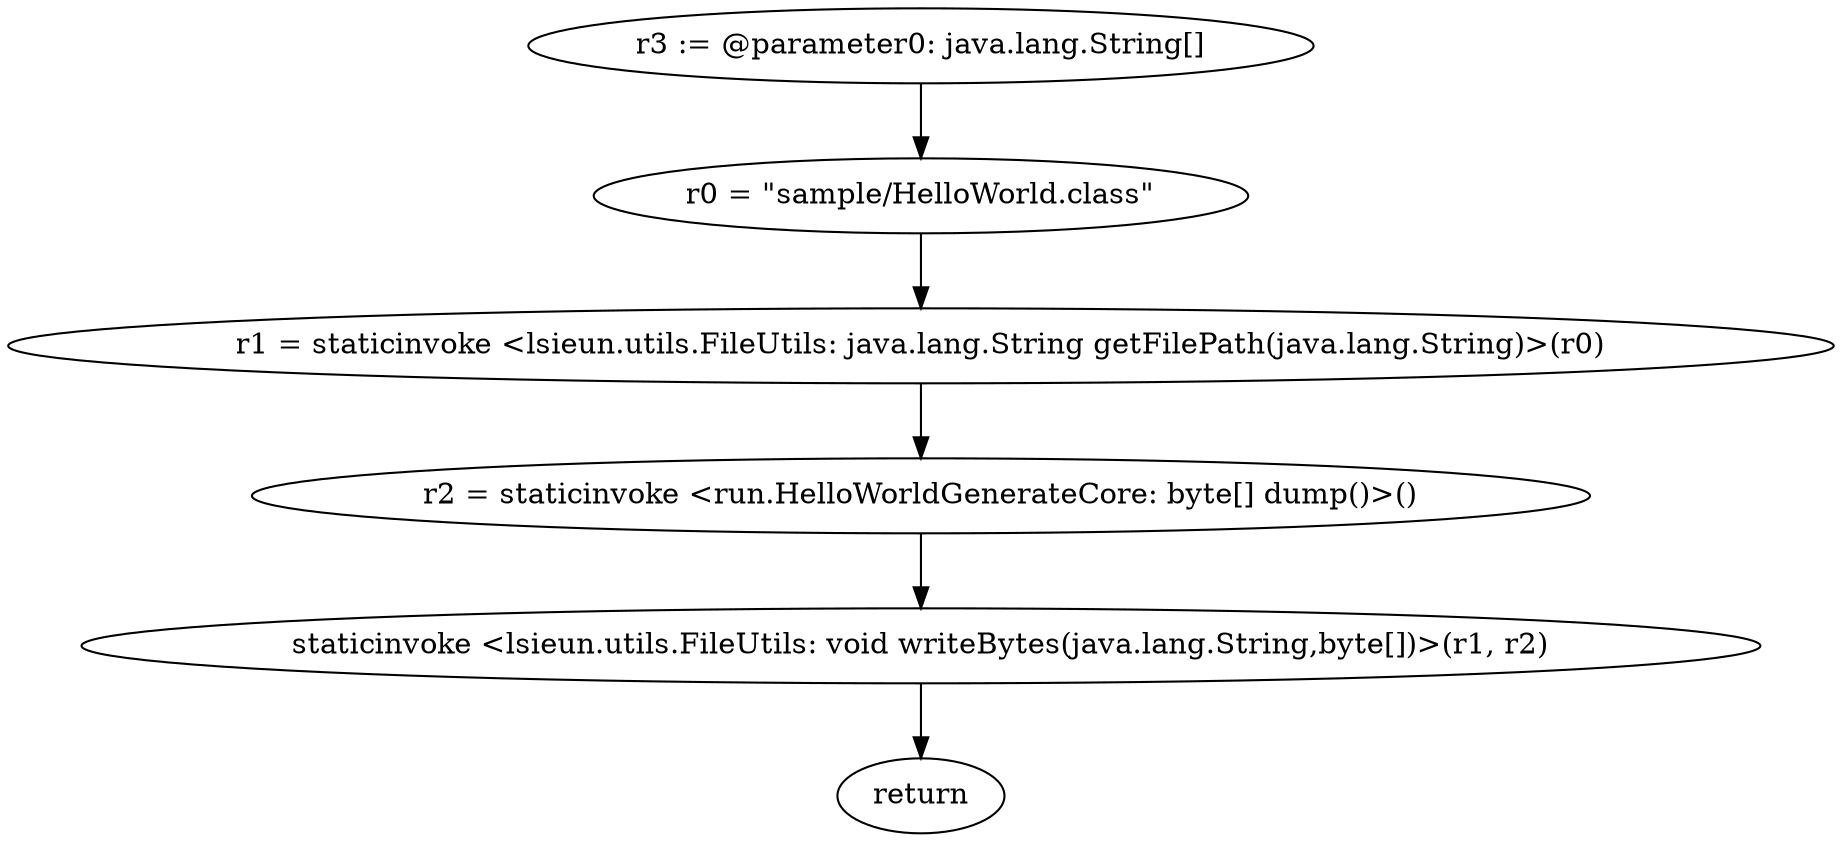 digraph "unitGraph" {
    "r3 := @parameter0: java.lang.String[]"
    "r0 = \"sample/HelloWorld.class\""
    "r1 = staticinvoke <lsieun.utils.FileUtils: java.lang.String getFilePath(java.lang.String)>(r0)"
    "r2 = staticinvoke <run.HelloWorldGenerateCore: byte[] dump()>()"
    "staticinvoke <lsieun.utils.FileUtils: void writeBytes(java.lang.String,byte[])>(r1, r2)"
    "return"
    "r3 := @parameter0: java.lang.String[]"->"r0 = \"sample/HelloWorld.class\"";
    "r0 = \"sample/HelloWorld.class\""->"r1 = staticinvoke <lsieun.utils.FileUtils: java.lang.String getFilePath(java.lang.String)>(r0)";
    "r1 = staticinvoke <lsieun.utils.FileUtils: java.lang.String getFilePath(java.lang.String)>(r0)"->"r2 = staticinvoke <run.HelloWorldGenerateCore: byte[] dump()>()";
    "r2 = staticinvoke <run.HelloWorldGenerateCore: byte[] dump()>()"->"staticinvoke <lsieun.utils.FileUtils: void writeBytes(java.lang.String,byte[])>(r1, r2)";
    "staticinvoke <lsieun.utils.FileUtils: void writeBytes(java.lang.String,byte[])>(r1, r2)"->"return";
}
